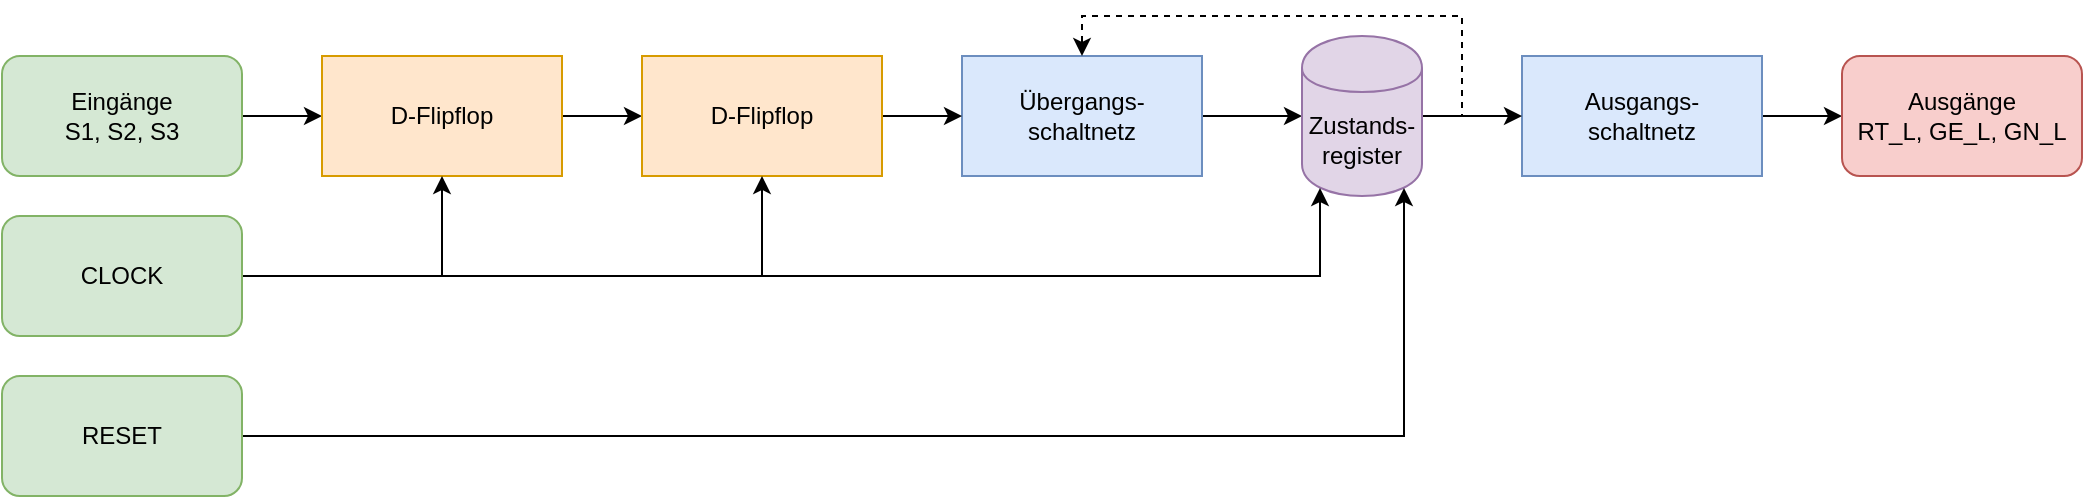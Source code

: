 <mxfile version="13.0.3" type="device"><diagram id="NwDf214Pm9FFcBvacNDN" name="Page-1"><mxGraphModel dx="1422" dy="832" grid="1" gridSize="10" guides="1" tooltips="1" connect="1" arrows="1" fold="1" page="1" pageScale="1" pageWidth="1169" pageHeight="827" math="0" shadow="0"><root><mxCell id="0"/><mxCell id="1" parent="0"/><mxCell id="7jmQo132fNcQd60cDc_D-29" style="edgeStyle=orthogonalEdgeStyle;rounded=0;orthogonalLoop=1;jettySize=auto;html=1;exitX=1;exitY=0.5;exitDx=0;exitDy=0;" edge="1" parent="1" source="7jmQo132fNcQd60cDc_D-2" target="7jmQo132fNcQd60cDc_D-6"><mxGeometry relative="1" as="geometry"/></mxCell><mxCell id="7jmQo132fNcQd60cDc_D-2" value="Ausgangs-&lt;br&gt;schaltnetz" style="rounded=0;whiteSpace=wrap;html=1;fillColor=#dae8fc;strokeColor=#6c8ebf;" vertex="1" parent="1"><mxGeometry x="840" y="100" width="120" height="60" as="geometry"/></mxCell><mxCell id="7jmQo132fNcQd60cDc_D-8" style="edgeStyle=orthogonalEdgeStyle;rounded=0;orthogonalLoop=1;jettySize=auto;html=1;exitX=1;exitY=0.5;exitDx=0;exitDy=0;entryX=0;entryY=0.5;entryDx=0;entryDy=0;" edge="1" parent="1" source="7jmQo132fNcQd60cDc_D-3" target="7jmQo132fNcQd60cDc_D-4"><mxGeometry relative="1" as="geometry"/></mxCell><mxCell id="7jmQo132fNcQd60cDc_D-3" value="Übergangs-&lt;br&gt;schaltnetz" style="rounded=0;whiteSpace=wrap;html=1;fillColor=#dae8fc;strokeColor=#6c8ebf;" vertex="1" parent="1"><mxGeometry x="560" y="100" width="120" height="60" as="geometry"/></mxCell><mxCell id="7jmQo132fNcQd60cDc_D-9" style="edgeStyle=orthogonalEdgeStyle;rounded=0;orthogonalLoop=1;jettySize=auto;html=1;exitX=1;exitY=0.5;exitDx=0;exitDy=0;entryX=0;entryY=0.5;entryDx=0;entryDy=0;" edge="1" parent="1" source="7jmQo132fNcQd60cDc_D-4" target="7jmQo132fNcQd60cDc_D-2"><mxGeometry relative="1" as="geometry"/></mxCell><mxCell id="7jmQo132fNcQd60cDc_D-28" style="edgeStyle=orthogonalEdgeStyle;rounded=0;orthogonalLoop=1;jettySize=auto;html=1;exitX=1;exitY=0.5;exitDx=0;exitDy=0;entryX=0.5;entryY=0;entryDx=0;entryDy=0;dashed=1;" edge="1" parent="1" source="7jmQo132fNcQd60cDc_D-4" target="7jmQo132fNcQd60cDc_D-3"><mxGeometry relative="1" as="geometry"><Array as="points"><mxPoint x="810" y="130"/><mxPoint x="810" y="80"/><mxPoint x="620" y="80"/></Array></mxGeometry></mxCell><mxCell id="7jmQo132fNcQd60cDc_D-4" value="Zustands-&lt;br&gt;register" style="shape=cylinder;whiteSpace=wrap;html=1;boundedLbl=1;backgroundOutline=1;fillColor=#e1d5e7;strokeColor=#9673a6;" vertex="1" parent="1"><mxGeometry x="730" y="90" width="60" height="80" as="geometry"/></mxCell><mxCell id="7jmQo132fNcQd60cDc_D-22" style="edgeStyle=orthogonalEdgeStyle;rounded=0;orthogonalLoop=1;jettySize=auto;html=1;exitX=1;exitY=0.5;exitDx=0;exitDy=0;entryX=0;entryY=0.5;entryDx=0;entryDy=0;" edge="1" parent="1" source="7jmQo132fNcQd60cDc_D-5" target="7jmQo132fNcQd60cDc_D-13"><mxGeometry relative="1" as="geometry"/></mxCell><mxCell id="7jmQo132fNcQd60cDc_D-5" value="Eingänge&lt;br&gt;S1, S2, S3" style="rounded=1;whiteSpace=wrap;html=1;fillColor=#d5e8d4;strokeColor=#82b366;" vertex="1" parent="1"><mxGeometry x="80" y="100" width="120" height="60" as="geometry"/></mxCell><mxCell id="7jmQo132fNcQd60cDc_D-6" value="Ausgänge&lt;br&gt;RT_L, GE_L, GN_L" style="rounded=1;whiteSpace=wrap;html=1;fillColor=#f8cecc;strokeColor=#b85450;" vertex="1" parent="1"><mxGeometry x="1000" y="100" width="120" height="60" as="geometry"/></mxCell><mxCell id="7jmQo132fNcQd60cDc_D-19" style="edgeStyle=orthogonalEdgeStyle;rounded=0;orthogonalLoop=1;jettySize=auto;html=1;exitX=1;exitY=0.5;exitDx=0;exitDy=0;entryX=0;entryY=0.5;entryDx=0;entryDy=0;" edge="1" parent="1" source="7jmQo132fNcQd60cDc_D-13" target="7jmQo132fNcQd60cDc_D-15"><mxGeometry relative="1" as="geometry"/></mxCell><mxCell id="7jmQo132fNcQd60cDc_D-13" value="D-Flipflop" style="rounded=0;whiteSpace=wrap;html=1;fillColor=#ffe6cc;strokeColor=#d79b00;" vertex="1" parent="1"><mxGeometry x="240" y="100" width="120" height="60" as="geometry"/></mxCell><mxCell id="7jmQo132fNcQd60cDc_D-27" style="edgeStyle=orthogonalEdgeStyle;rounded=0;orthogonalLoop=1;jettySize=auto;html=1;exitX=1;exitY=0.5;exitDx=0;exitDy=0;" edge="1" parent="1" source="7jmQo132fNcQd60cDc_D-15" target="7jmQo132fNcQd60cDc_D-3"><mxGeometry relative="1" as="geometry"/></mxCell><mxCell id="7jmQo132fNcQd60cDc_D-15" value="D-Flipflop" style="rounded=0;whiteSpace=wrap;html=1;fillColor=#ffe6cc;strokeColor=#d79b00;" vertex="1" parent="1"><mxGeometry x="400" y="100" width="120" height="60" as="geometry"/></mxCell><mxCell id="7jmQo132fNcQd60cDc_D-23" style="edgeStyle=orthogonalEdgeStyle;rounded=0;orthogonalLoop=1;jettySize=auto;html=1;exitX=1;exitY=0.5;exitDx=0;exitDy=0;entryX=0.5;entryY=1;entryDx=0;entryDy=0;" edge="1" parent="1" source="7jmQo132fNcQd60cDc_D-20" target="7jmQo132fNcQd60cDc_D-13"><mxGeometry relative="1" as="geometry"/></mxCell><mxCell id="7jmQo132fNcQd60cDc_D-24" style="edgeStyle=orthogonalEdgeStyle;rounded=0;orthogonalLoop=1;jettySize=auto;html=1;exitX=1;exitY=0.5;exitDx=0;exitDy=0;entryX=0.5;entryY=1;entryDx=0;entryDy=0;" edge="1" parent="1" source="7jmQo132fNcQd60cDc_D-20" target="7jmQo132fNcQd60cDc_D-15"><mxGeometry relative="1" as="geometry"/></mxCell><mxCell id="7jmQo132fNcQd60cDc_D-26" style="edgeStyle=orthogonalEdgeStyle;rounded=0;orthogonalLoop=1;jettySize=auto;html=1;exitX=1;exitY=0.5;exitDx=0;exitDy=0;entryX=0.15;entryY=0.95;entryDx=0;entryDy=0;entryPerimeter=0;" edge="1" parent="1" source="7jmQo132fNcQd60cDc_D-20" target="7jmQo132fNcQd60cDc_D-4"><mxGeometry relative="1" as="geometry"/></mxCell><mxCell id="7jmQo132fNcQd60cDc_D-20" value="CLOCK" style="rounded=1;whiteSpace=wrap;html=1;fillColor=#d5e8d4;strokeColor=#82b366;" vertex="1" parent="1"><mxGeometry x="80" y="180" width="120" height="60" as="geometry"/></mxCell><mxCell id="7jmQo132fNcQd60cDc_D-25" style="edgeStyle=orthogonalEdgeStyle;rounded=0;orthogonalLoop=1;jettySize=auto;html=1;exitX=1;exitY=0.5;exitDx=0;exitDy=0;entryX=0.85;entryY=0.95;entryDx=0;entryDy=0;entryPerimeter=0;" edge="1" parent="1" source="7jmQo132fNcQd60cDc_D-21" target="7jmQo132fNcQd60cDc_D-4"><mxGeometry relative="1" as="geometry"/></mxCell><mxCell id="7jmQo132fNcQd60cDc_D-21" value="RESET" style="rounded=1;whiteSpace=wrap;html=1;fillColor=#d5e8d4;strokeColor=#82b366;" vertex="1" parent="1"><mxGeometry x="80" y="260" width="120" height="60" as="geometry"/></mxCell></root></mxGraphModel></diagram></mxfile>